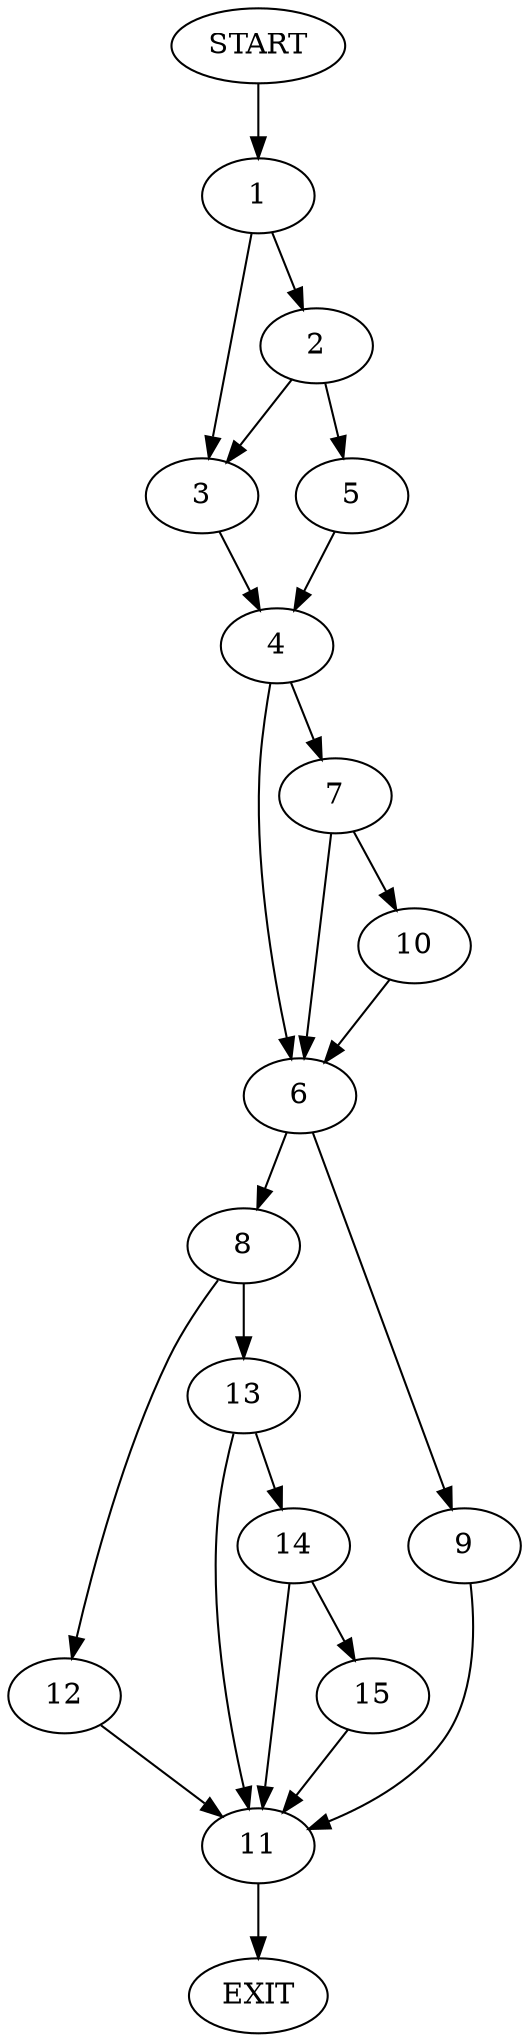 digraph {
0 [label="START"];
1;
2;
3;
4;
5;
6;
7;
8;
9;
10;
11;
12;
13;
14;
15;
16 [label="EXIT"];
0 -> 1;
1 -> 2;
1 -> 3;
3 -> 4;
2 -> 3;
2 -> 5;
5 -> 4;
4 -> 6;
4 -> 7;
6 -> 8;
6 -> 9;
7 -> 6;
7 -> 10;
10 -> 6;
9 -> 11;
8 -> 12;
8 -> 13;
11 -> 16;
13 -> 11;
13 -> 14;
12 -> 11;
14 -> 15;
14 -> 11;
15 -> 11;
}